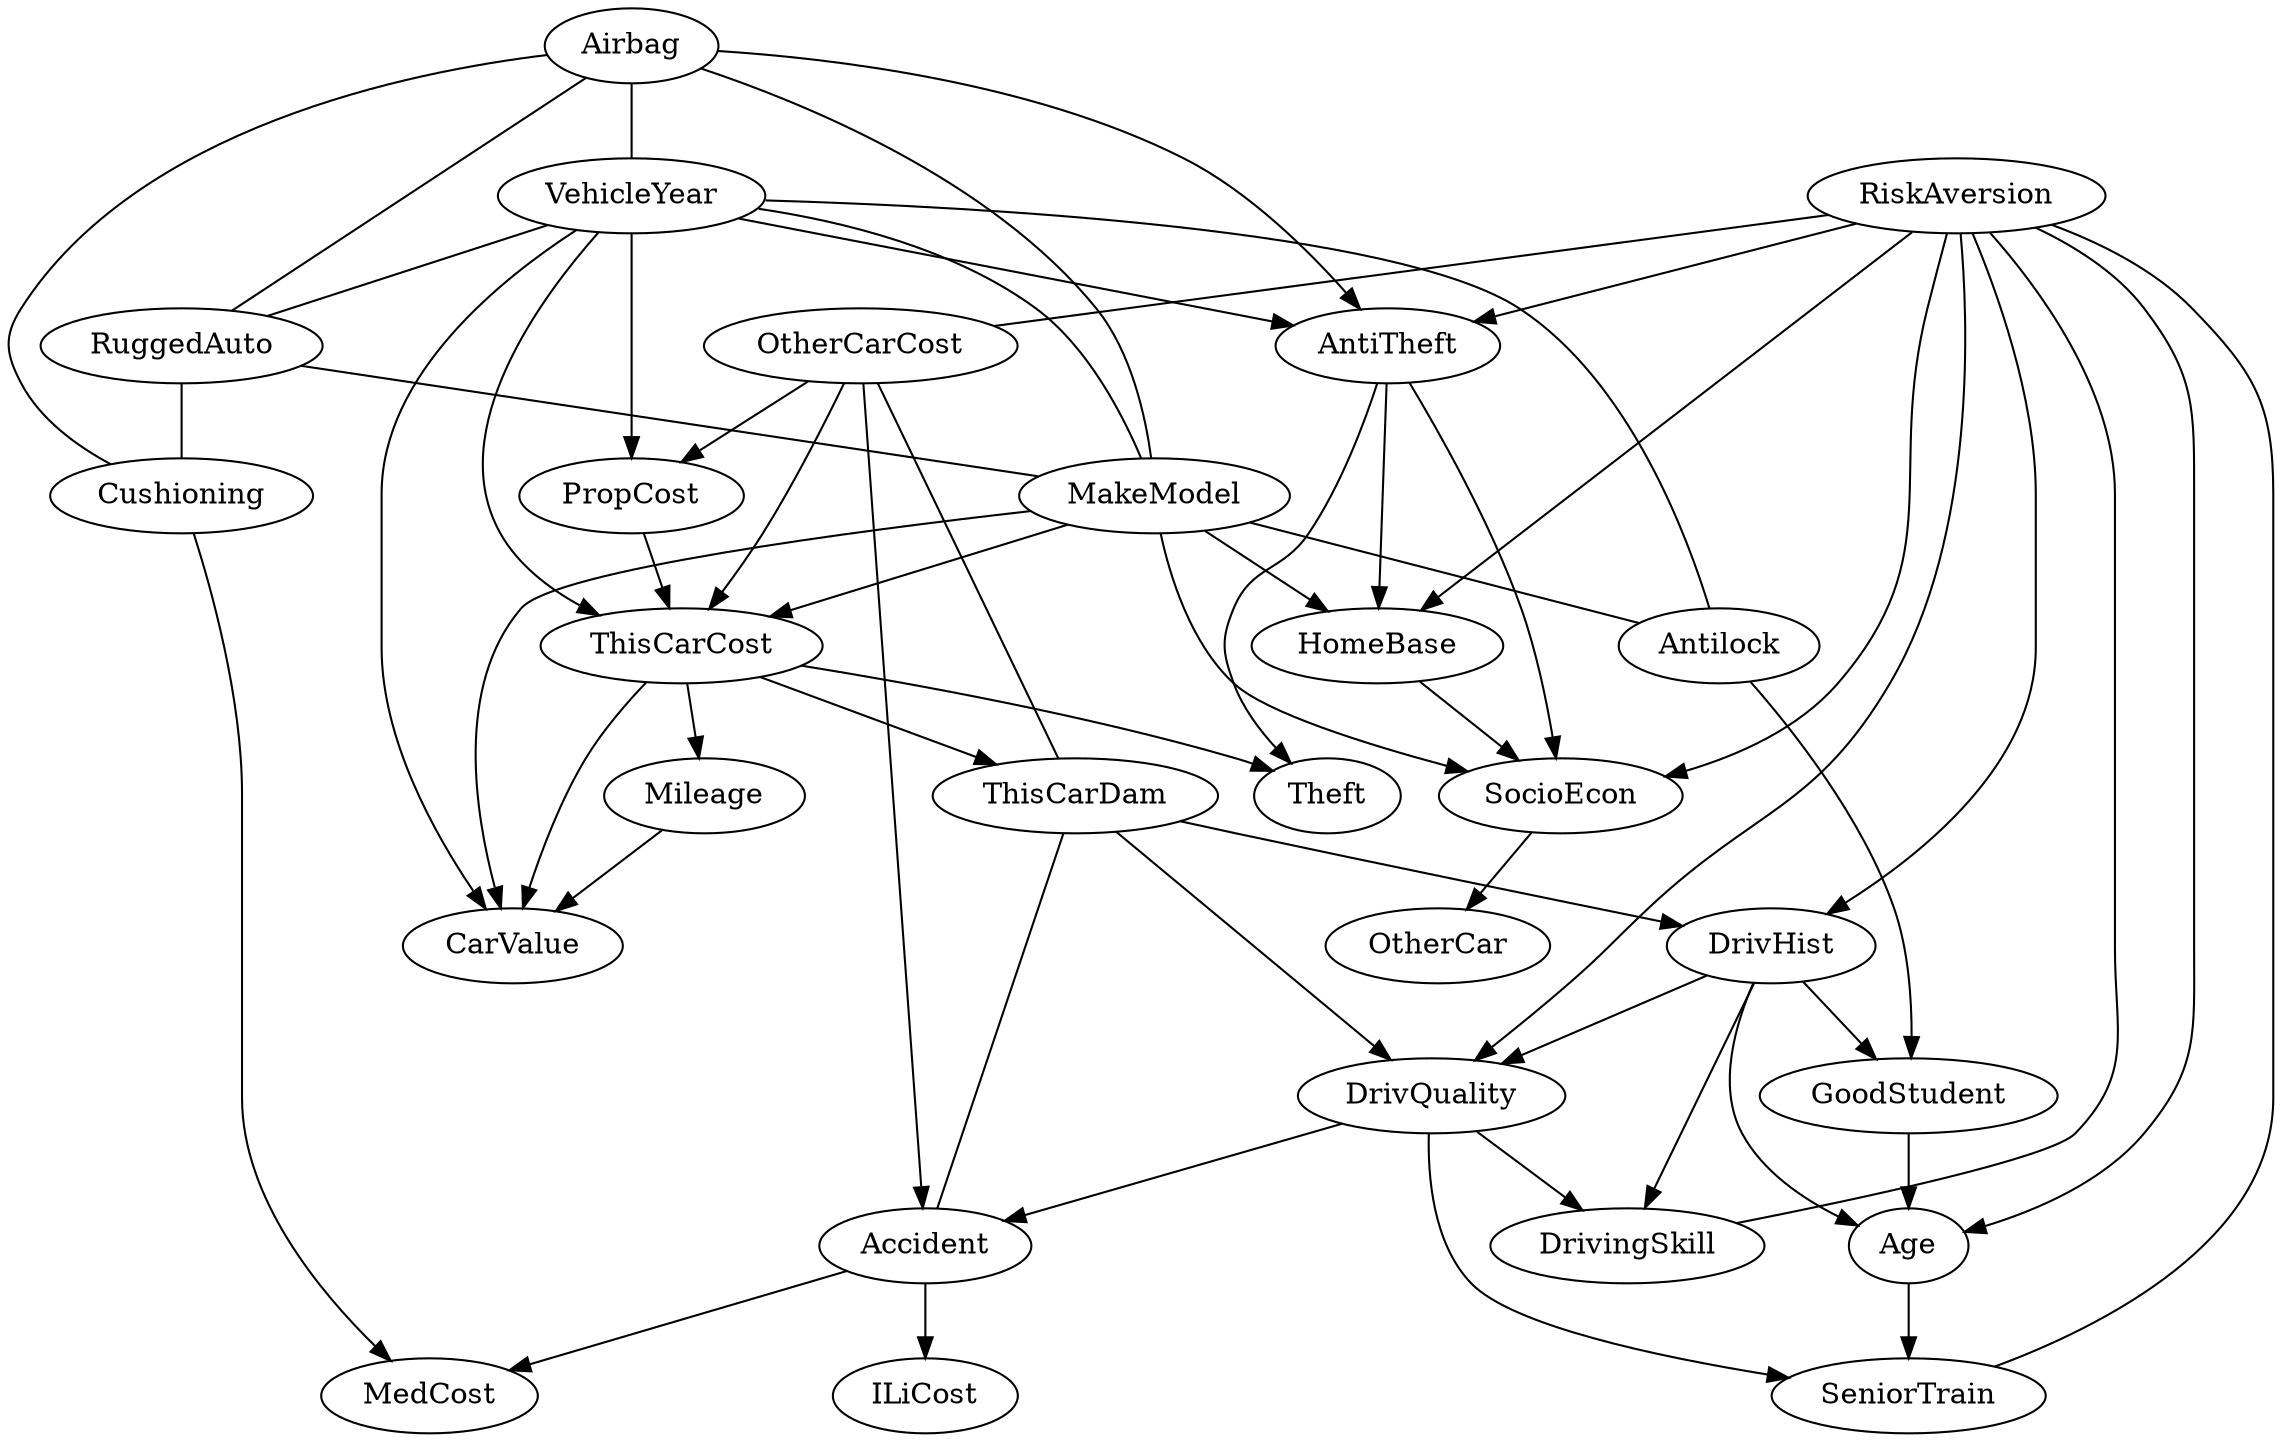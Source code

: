 digraph G {
    "RiskAversion" -> "SocioEcon";
    "OtherCarCost" -> "Accident";
    "MakeModel" -> "CarValue";
    "ThisCarCost" -> "ThisCarDam";
    "SocioEcon" -> "OtherCar";
    "ThisCarCost" -> "Theft";
    "MakeModel" -> "SocioEcon";
    "RiskAversion" -> "AntiTheft";
    "DrivHist" -> "Age";
    "AntiTheft" -> "Theft";
    "DrivQuality" -> "DrivingSkill";
    "Airbag" -> "AntiTheft";
    "MakeModel" -> "HomeBase";
    "VehicleYear" -> "AntiTheft";
    "AntiTheft" -> "HomeBase";
    "ThisCarDam" -> "DrivQuality";
    "Mileage" -> "CarValue";
    "Accident" -> "MedCost";
    "VehicleYear" -> "ThisCarCost";
    "Age" -> "SeniorTrain";
    "Accident" -> "ILiCost";
    "ThisCarCost" -> "Mileage";
    "DrivHist" -> "GoodStudent";
    "RiskAversion" -> "DrivQuality";
    "Cushioning" -> "MedCost";
    "VehicleYear" -> "PropCost";
    "AntiTheft" -> "SocioEcon";
    "Antilock" -> "GoodStudent";
    "MakeModel" -> "ThisCarCost";
    "ThisCarDam" -> "DrivHist";
    "ThisCarCost" -> "CarValue";
    "VehicleYear" -> "CarValue";
    "RiskAversion" -> "DrivHist";
    "DrivHist" -> "DrivingSkill";
    "RiskAversion" -> "HomeBase";
    "OtherCarCost" -> "ThisCarCost";
    "DrivHist" -> "DrivQuality";
    "PropCost" -> "ThisCarCost";
    "DrivQuality" -> "Accident";
    "GoodStudent" -> "Age";
    "DrivQuality" -> "SeniorTrain";
    "RiskAversion" -> "Age";
    "HomeBase" -> "SocioEcon";
    "OtherCarCost" -> "PropCost";
    "RiskAversion" -> "OtherCarCost" [dir = none];
    "RuggedAuto" -> "Cushioning" [dir = none];
    "Airbag" -> "Cushioning" [dir = none];
    "VehicleYear" -> "MakeModel" [dir = none];
    "RiskAversion" -> "SeniorTrain" [dir = none];
    "ThisCarDam" -> "Accident" [dir = none];
    "MakeModel" -> "Antilock" [dir = none];
    "OtherCarCost" -> "ThisCarDam" [dir = none];
    "RuggedAuto" -> "MakeModel" [dir = none];
    "RiskAversion" -> "DrivingSkill" [dir = none];
    "Airbag" -> "RuggedAuto" [dir = none];
    "Airbag" -> "MakeModel" [dir = none];
    "VehicleYear" -> "Antilock" [dir = none];
    "VehicleYear" -> "RuggedAuto" [dir = none];
    "Airbag" -> "VehicleYear" [dir = none];
}
